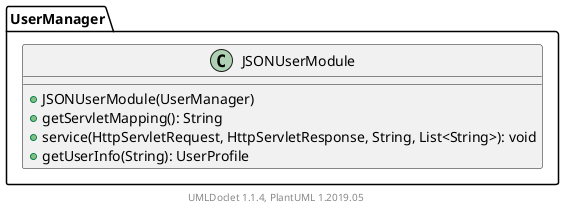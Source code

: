 @startuml

    class UserManager.JSONUserModule [[UserManager.JSONUserModule.html]] {
        +JSONUserModule(UserManager)
        +getServletMapping(): String
        +service(HttpServletRequest, HttpServletResponse, String, List<String>): void
        +getUserInfo(String): UserProfile
    }


    center footer UMLDoclet 1.1.4, PlantUML 1.2019.05
@enduml
